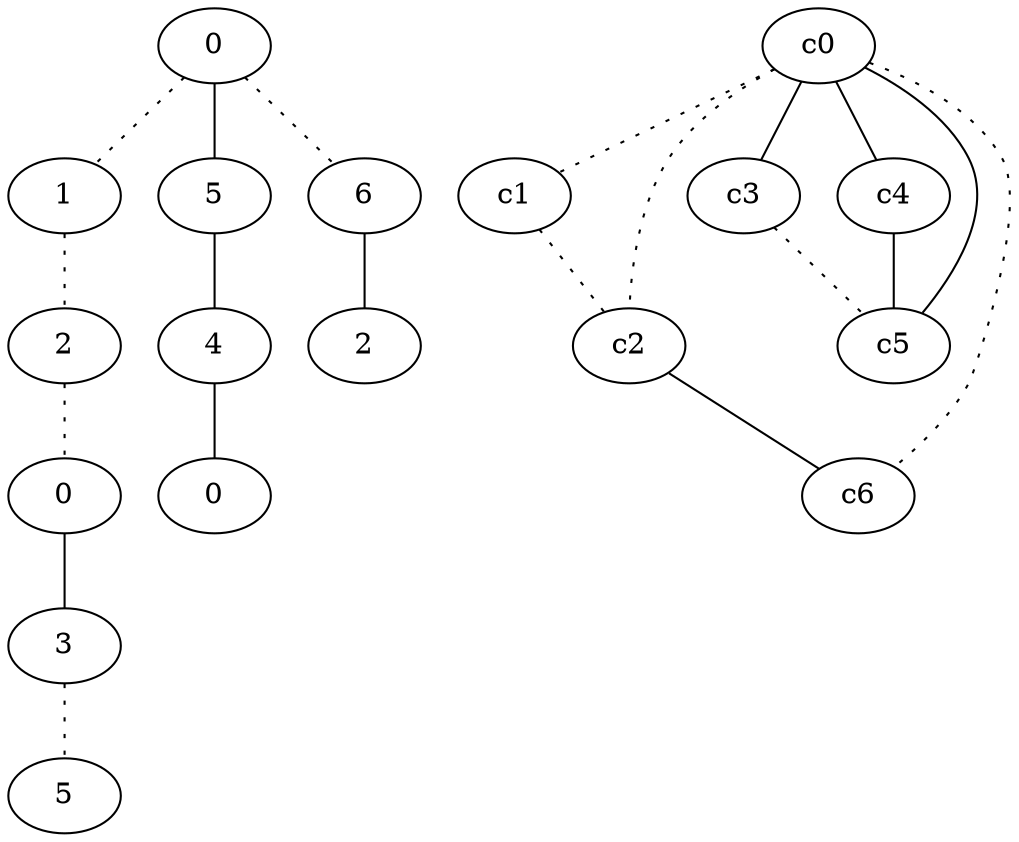 graph {
a0[label=0];
a1[label=1];
a2[label=2];
a3[label=0];
a4[label=3];
a5[label=5];
a6[label=5];
a7[label=4];
a8[label=0];
a9[label=6];
a10[label=2];
a0 -- a1 [style=dotted];
a0 -- a6;
a0 -- a9 [style=dotted];
a1 -- a2 [style=dotted];
a2 -- a3 [style=dotted];
a3 -- a4;
a4 -- a5 [style=dotted];
a6 -- a7;
a7 -- a8;
a9 -- a10;
c0 -- c1 [style=dotted];
c0 -- c2 [style=dotted];
c0 -- c3;
c0 -- c4;
c0 -- c5;
c0 -- c6 [style=dotted];
c1 -- c2 [style=dotted];
c2 -- c6;
c3 -- c5 [style=dotted];
c4 -- c5;
}
